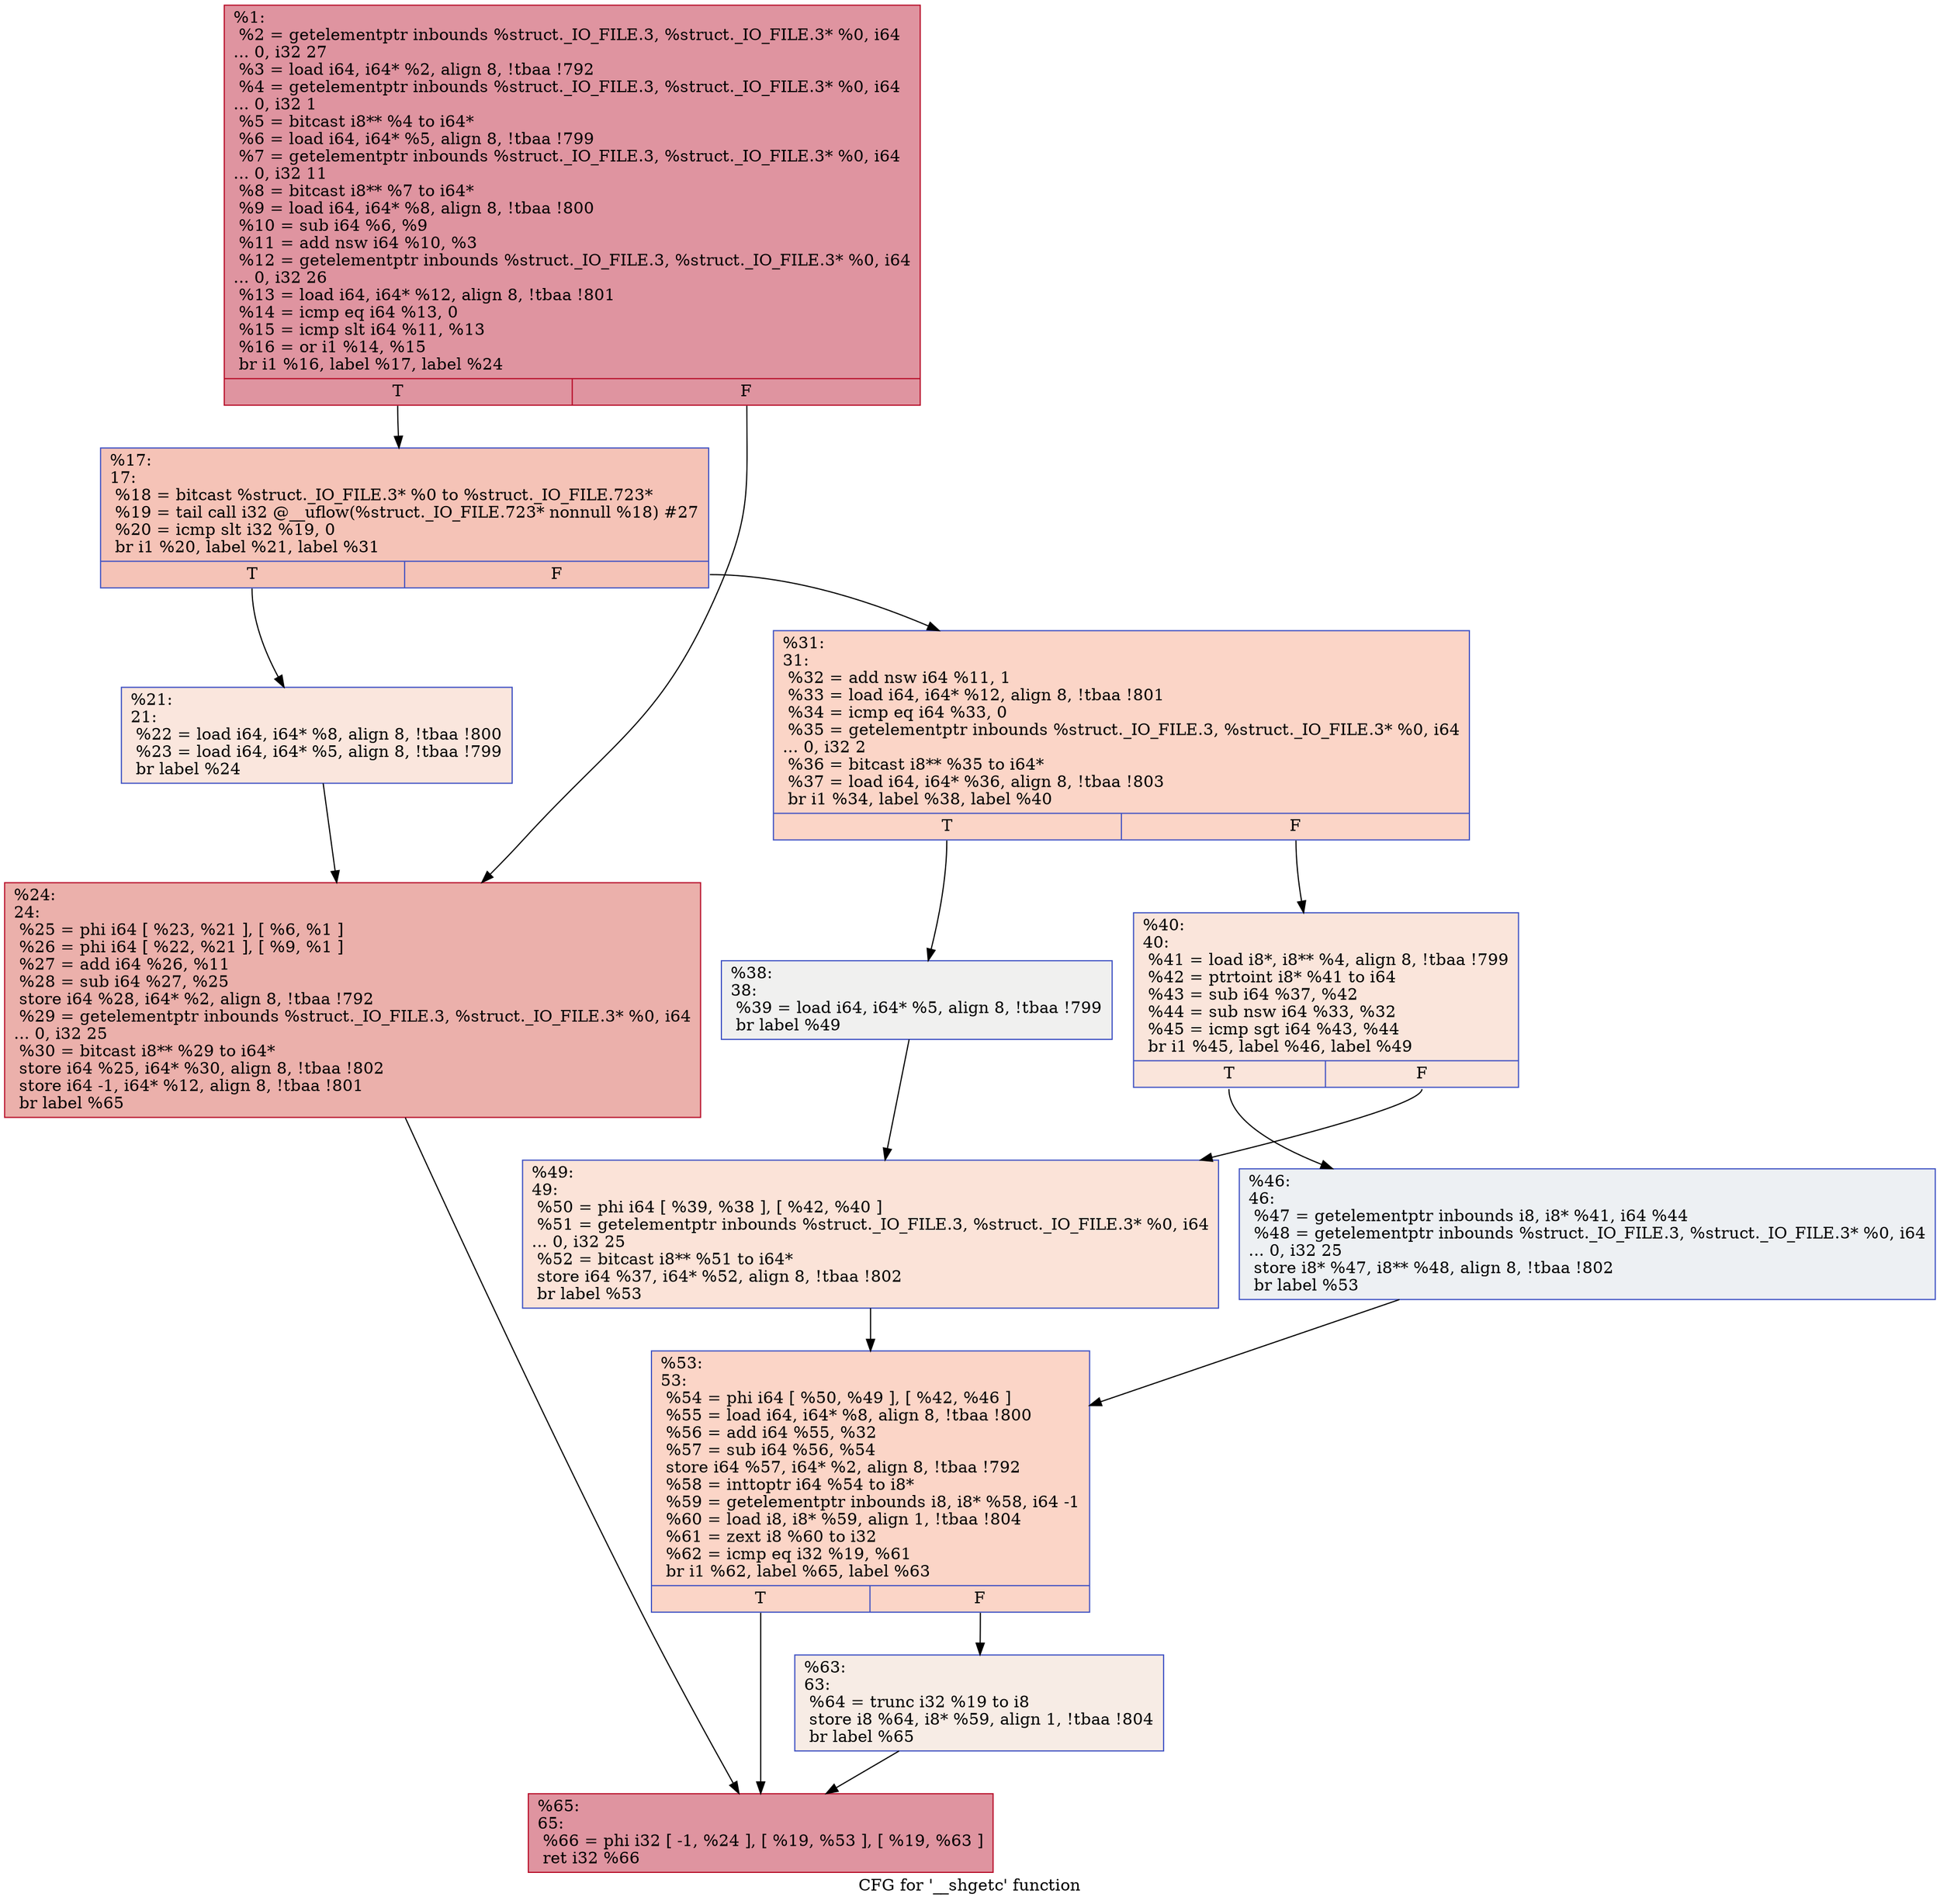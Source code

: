 digraph "CFG for '__shgetc' function" {
	label="CFG for '__shgetc' function";

	Node0x25045f0 [shape=record,color="#b70d28ff", style=filled, fillcolor="#b70d2870",label="{%1:\l  %2 = getelementptr inbounds %struct._IO_FILE.3, %struct._IO_FILE.3* %0, i64\l... 0, i32 27\l  %3 = load i64, i64* %2, align 8, !tbaa !792\l  %4 = getelementptr inbounds %struct._IO_FILE.3, %struct._IO_FILE.3* %0, i64\l... 0, i32 1\l  %5 = bitcast i8** %4 to i64*\l  %6 = load i64, i64* %5, align 8, !tbaa !799\l  %7 = getelementptr inbounds %struct._IO_FILE.3, %struct._IO_FILE.3* %0, i64\l... 0, i32 11\l  %8 = bitcast i8** %7 to i64*\l  %9 = load i64, i64* %8, align 8, !tbaa !800\l  %10 = sub i64 %6, %9\l  %11 = add nsw i64 %10, %3\l  %12 = getelementptr inbounds %struct._IO_FILE.3, %struct._IO_FILE.3* %0, i64\l... 0, i32 26\l  %13 = load i64, i64* %12, align 8, !tbaa !801\l  %14 = icmp eq i64 %13, 0\l  %15 = icmp slt i64 %11, %13\l  %16 = or i1 %14, %15\l  br i1 %16, label %17, label %24\l|{<s0>T|<s1>F}}"];
	Node0x25045f0:s0 -> Node0x2504b90;
	Node0x25045f0:s1 -> Node0x2504c30;
	Node0x2504b90 [shape=record,color="#3d50c3ff", style=filled, fillcolor="#e8765c70",label="{%17:\l17:                                               \l  %18 = bitcast %struct._IO_FILE.3* %0 to %struct._IO_FILE.723*\l  %19 = tail call i32 @__uflow(%struct._IO_FILE.723* nonnull %18) #27\l  %20 = icmp slt i32 %19, 0\l  br i1 %20, label %21, label %31\l|{<s0>T|<s1>F}}"];
	Node0x2504b90:s0 -> Node0x2504be0;
	Node0x2504b90:s1 -> Node0x2504c80;
	Node0x2504be0 [shape=record,color="#3d50c3ff", style=filled, fillcolor="#f3c7b170",label="{%21:\l21:                                               \l  %22 = load i64, i64* %8, align 8, !tbaa !800\l  %23 = load i64, i64* %5, align 8, !tbaa !799\l  br label %24\l}"];
	Node0x2504be0 -> Node0x2504c30;
	Node0x2504c30 [shape=record,color="#b70d28ff", style=filled, fillcolor="#d24b4070",label="{%24:\l24:                                               \l  %25 = phi i64 [ %23, %21 ], [ %6, %1 ]\l  %26 = phi i64 [ %22, %21 ], [ %9, %1 ]\l  %27 = add i64 %26, %11\l  %28 = sub i64 %27, %25\l  store i64 %28, i64* %2, align 8, !tbaa !792\l  %29 = getelementptr inbounds %struct._IO_FILE.3, %struct._IO_FILE.3* %0, i64\l... 0, i32 25\l  %30 = bitcast i8** %29 to i64*\l  store i64 %25, i64* %30, align 8, !tbaa !802\l  store i64 -1, i64* %12, align 8, !tbaa !801\l  br label %65\l}"];
	Node0x2504c30 -> Node0x2504eb0;
	Node0x2504c80 [shape=record,color="#3d50c3ff", style=filled, fillcolor="#f5a08170",label="{%31:\l31:                                               \l  %32 = add nsw i64 %11, 1\l  %33 = load i64, i64* %12, align 8, !tbaa !801\l  %34 = icmp eq i64 %33, 0\l  %35 = getelementptr inbounds %struct._IO_FILE.3, %struct._IO_FILE.3* %0, i64\l... 0, i32 2\l  %36 = bitcast i8** %35 to i64*\l  %37 = load i64, i64* %36, align 8, !tbaa !803\l  br i1 %34, label %38, label %40\l|{<s0>T|<s1>F}}"];
	Node0x2504c80:s0 -> Node0x2504cd0;
	Node0x2504c80:s1 -> Node0x2504d20;
	Node0x2504cd0 [shape=record,color="#3d50c3ff", style=filled, fillcolor="#dedcdb70",label="{%38:\l38:                                               \l  %39 = load i64, i64* %5, align 8, !tbaa !799\l  br label %49\l}"];
	Node0x2504cd0 -> Node0x2504dc0;
	Node0x2504d20 [shape=record,color="#3d50c3ff", style=filled, fillcolor="#f4c5ad70",label="{%40:\l40:                                               \l  %41 = load i8*, i8** %4, align 8, !tbaa !799\l  %42 = ptrtoint i8* %41 to i64\l  %43 = sub i64 %37, %42\l  %44 = sub nsw i64 %33, %32\l  %45 = icmp sgt i64 %43, %44\l  br i1 %45, label %46, label %49\l|{<s0>T|<s1>F}}"];
	Node0x2504d20:s0 -> Node0x2504d70;
	Node0x2504d20:s1 -> Node0x2504dc0;
	Node0x2504d70 [shape=record,color="#3d50c3ff", style=filled, fillcolor="#d6dce470",label="{%46:\l46:                                               \l  %47 = getelementptr inbounds i8, i8* %41, i64 %44\l  %48 = getelementptr inbounds %struct._IO_FILE.3, %struct._IO_FILE.3* %0, i64\l... 0, i32 25\l  store i8* %47, i8** %48, align 8, !tbaa !802\l  br label %53\l}"];
	Node0x2504d70 -> Node0x2504e10;
	Node0x2504dc0 [shape=record,color="#3d50c3ff", style=filled, fillcolor="#f6bfa670",label="{%49:\l49:                                               \l  %50 = phi i64 [ %39, %38 ], [ %42, %40 ]\l  %51 = getelementptr inbounds %struct._IO_FILE.3, %struct._IO_FILE.3* %0, i64\l... 0, i32 25\l  %52 = bitcast i8** %51 to i64*\l  store i64 %37, i64* %52, align 8, !tbaa !802\l  br label %53\l}"];
	Node0x2504dc0 -> Node0x2504e10;
	Node0x2504e10 [shape=record,color="#3d50c3ff", style=filled, fillcolor="#f5a08170",label="{%53:\l53:                                               \l  %54 = phi i64 [ %50, %49 ], [ %42, %46 ]\l  %55 = load i64, i64* %8, align 8, !tbaa !800\l  %56 = add i64 %55, %32\l  %57 = sub i64 %56, %54\l  store i64 %57, i64* %2, align 8, !tbaa !792\l  %58 = inttoptr i64 %54 to i8*\l  %59 = getelementptr inbounds i8, i8* %58, i64 -1\l  %60 = load i8, i8* %59, align 1, !tbaa !804\l  %61 = zext i8 %60 to i32\l  %62 = icmp eq i32 %19, %61\l  br i1 %62, label %65, label %63\l|{<s0>T|<s1>F}}"];
	Node0x2504e10:s0 -> Node0x2504eb0;
	Node0x2504e10:s1 -> Node0x2504e60;
	Node0x2504e60 [shape=record,color="#3d50c3ff", style=filled, fillcolor="#ecd3c570",label="{%63:\l63:                                               \l  %64 = trunc i32 %19 to i8\l  store i8 %64, i8* %59, align 1, !tbaa !804\l  br label %65\l}"];
	Node0x2504e60 -> Node0x2504eb0;
	Node0x2504eb0 [shape=record,color="#b70d28ff", style=filled, fillcolor="#b70d2870",label="{%65:\l65:                                               \l  %66 = phi i32 [ -1, %24 ], [ %19, %53 ], [ %19, %63 ]\l  ret i32 %66\l}"];
}
